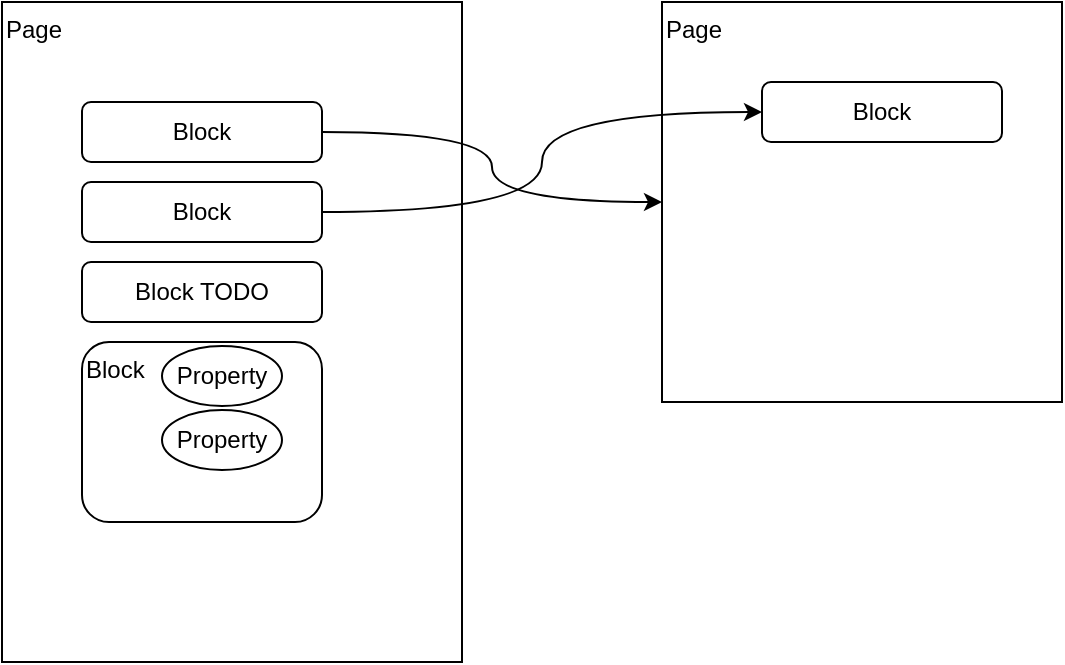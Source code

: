 <mxfile version="16.0.0" type="github">
  <diagram id="yxuxHNnWrpHPxl75nGSL" name="第 1 页">
    <mxGraphModel dx="751" dy="418" grid="1" gridSize="10" guides="1" tooltips="1" connect="1" arrows="1" fold="1" page="1" pageScale="1" pageWidth="827" pageHeight="1169" math="0" shadow="0">
      <root>
        <mxCell id="0" />
        <mxCell id="1" parent="0" />
        <mxCell id="-S0bO_k1jCQli6-VR3wX-14" value="Page" style="rounded=0;whiteSpace=wrap;html=1;verticalAlign=top;align=left;" vertex="1" parent="1">
          <mxGeometry x="110" y="50" width="230" height="330" as="geometry" />
        </mxCell>
        <mxCell id="-S0bO_k1jCQli6-VR3wX-5" value="Page&lt;br&gt;" style="whiteSpace=wrap;html=1;aspect=fixed;verticalAlign=top;align=left;" vertex="1" parent="1">
          <mxGeometry x="440" y="50" width="200" height="200" as="geometry" />
        </mxCell>
        <mxCell id="-S0bO_k1jCQli6-VR3wX-6" style="edgeStyle=orthogonalEdgeStyle;rounded=0;orthogonalLoop=1;jettySize=auto;html=1;entryX=0;entryY=0.5;entryDx=0;entryDy=0;curved=1;" edge="1" parent="1" source="-S0bO_k1jCQli6-VR3wX-1" target="-S0bO_k1jCQli6-VR3wX-5">
          <mxGeometry relative="1" as="geometry" />
        </mxCell>
        <mxCell id="-S0bO_k1jCQli6-VR3wX-1" value="Block" style="rounded=1;whiteSpace=wrap;html=1;" vertex="1" parent="1">
          <mxGeometry x="150" y="100" width="120" height="30" as="geometry" />
        </mxCell>
        <mxCell id="-S0bO_k1jCQli6-VR3wX-8" style="edgeStyle=orthogonalEdgeStyle;rounded=0;orthogonalLoop=1;jettySize=auto;html=1;entryX=0;entryY=0.5;entryDx=0;entryDy=0;curved=1;" edge="1" parent="1" source="-S0bO_k1jCQli6-VR3wX-3" target="-S0bO_k1jCQli6-VR3wX-7">
          <mxGeometry relative="1" as="geometry" />
        </mxCell>
        <mxCell id="-S0bO_k1jCQli6-VR3wX-3" value="Block" style="rounded=1;whiteSpace=wrap;html=1;" vertex="1" parent="1">
          <mxGeometry x="150" y="140" width="120" height="30" as="geometry" />
        </mxCell>
        <mxCell id="-S0bO_k1jCQli6-VR3wX-4" value="Block TODO" style="rounded=1;whiteSpace=wrap;html=1;" vertex="1" parent="1">
          <mxGeometry x="150" y="180" width="120" height="30" as="geometry" />
        </mxCell>
        <mxCell id="-S0bO_k1jCQli6-VR3wX-7" value="Block" style="rounded=1;whiteSpace=wrap;html=1;" vertex="1" parent="1">
          <mxGeometry x="490" y="90" width="120" height="30" as="geometry" />
        </mxCell>
        <mxCell id="-S0bO_k1jCQli6-VR3wX-10" value="Block" style="rounded=1;whiteSpace=wrap;html=1;align=left;verticalAlign=top;" vertex="1" parent="1">
          <mxGeometry x="150" y="220" width="120" height="90" as="geometry" />
        </mxCell>
        <mxCell id="-S0bO_k1jCQli6-VR3wX-12" value="Property" style="ellipse;whiteSpace=wrap;html=1;" vertex="1" parent="1">
          <mxGeometry x="190" y="222" width="60" height="30" as="geometry" />
        </mxCell>
        <mxCell id="-S0bO_k1jCQli6-VR3wX-13" value="Property" style="ellipse;whiteSpace=wrap;html=1;" vertex="1" parent="1">
          <mxGeometry x="190" y="254" width="60" height="30" as="geometry" />
        </mxCell>
      </root>
    </mxGraphModel>
  </diagram>
</mxfile>
